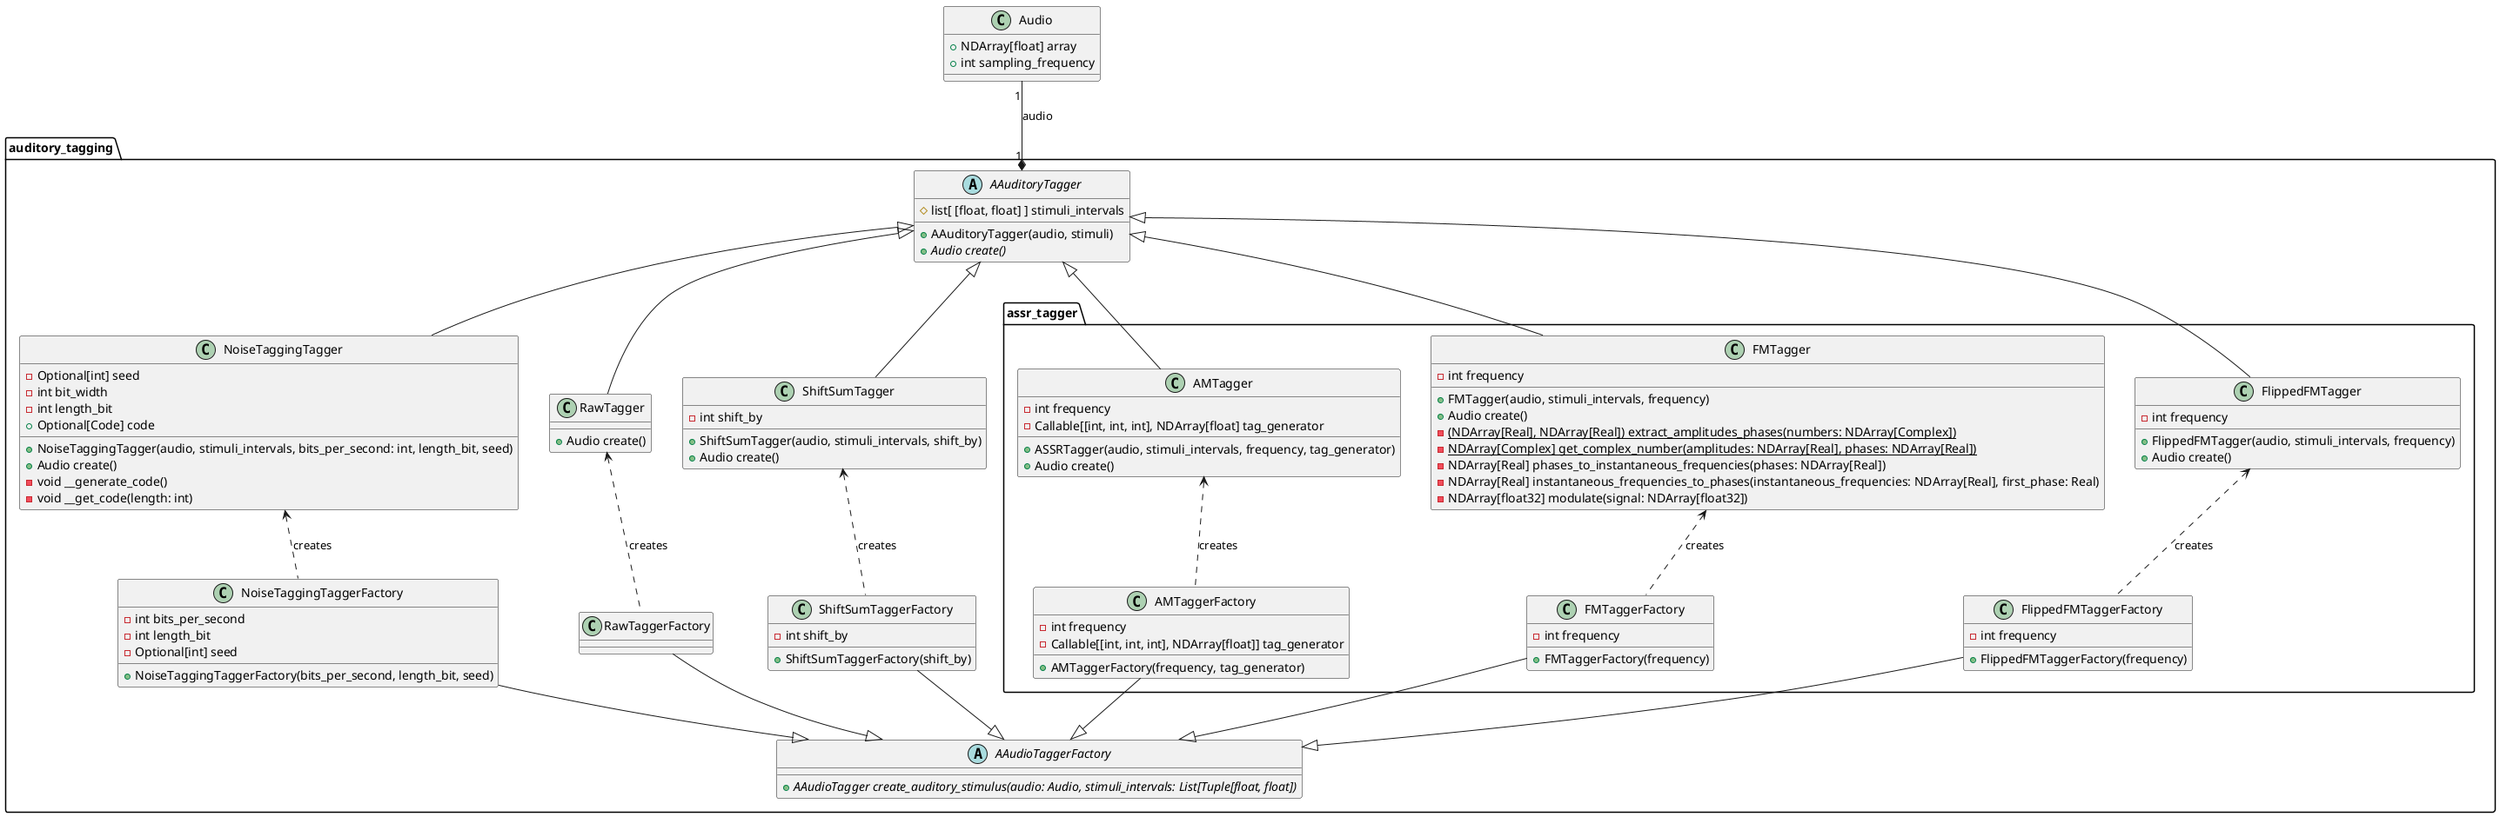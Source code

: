 @startuml

class Audio {
    +NDArray[float] array
    +int sampling_frequency
}

package auditory_tagging {
    abstract class AAuditoryTagger {
      #list[ [float, float] ] stimuli_intervals

      +AAuditoryTagger(audio, stimuli)
      +Audio {abstract} create()
    }

    AAuditoryTagger "1" *-u- "1" Audio: audio


    abstract class AAudioTaggerFactory {
      +AAudioTagger {abstract} create_auditory_stimulus(audio: Audio, stimuli_intervals: List[Tuple[float, float])
    }

    package assr_tagger {
        class AMTagger {
          -int frequency
          -Callable[[int, int, int], NDArray[float] tag_generator

          +ASSRTagger(audio, stimuli_intervals, frequency, tag_generator)
          +Audio create()
        }

        class FMTagger {
          -int frequency

          +FMTagger(audio, stimuli_intervals, frequency)
          +Audio create()
          -(NDArray[Real], NDArray[Real]) {static} extract_amplitudes_phases(numbers: NDArray[Complex])
          -NDArray[Complex] {static} get_complex_number(amplitudes: NDArray[Real], phases: NDArray[Real])
          -NDArray[Real] phases_to_instantaneous_frequencies(phases: NDArray[Real])
          -NDArray[Real] instantaneous_frequencies_to_phases(instantaneous_frequencies: NDArray[Real], first_phase: Real)
          -NDArray[float32] modulate(signal: NDArray[float32])

        }

        class FlippedFMTagger {
          -int frequency

          +FlippedFMTagger(audio, stimuli_intervals, frequency)
          +Audio create()

        }

        class AMTaggerFactory {
          -int frequency
          -Callable[[int, int, int], NDArray[float]] tag_generator

          +AMTaggerFactory(frequency, tag_generator)
        }

        class FlippedFMTaggerFactory {
          -int frequency

          +FlippedFMTaggerFactory(frequency)
        }

        class FMTaggerFactory {
          -int frequency

          +FMTaggerFactory(frequency)
        }
    }

    class NoiseTaggingTagger {
      -Optional[int] seed
      -int bit_width
      -int length_bit
      +Optional[Code] code

      +NoiseTaggingTagger(audio, stimuli_intervals, bits_per_second: int, length_bit, seed)
      +Audio create()
      -void __generate_code()
      -void __get_code(length: int)
    }

    class NoiseTaggingTaggerFactory {
      -int bits_per_second
      -int length_bit
      -Optional[int] seed

      +NoiseTaggingTaggerFactory(bits_per_second, length_bit, seed)
    }

    class RawTagger {
      +Audio create()
    }

    class RawTaggerFactory {
    }

    class ShiftSumTagger {
      -int shift_by

      +ShiftSumTagger(audio, stimuli_intervals, shift_by)
      +Audio create()
    }

    class ShiftSumTaggerFactory {
      -int shift_by
      +ShiftSumTaggerFactory(shift_by)
    }
}

AAuditoryTagger <|-- ShiftSumTagger
AAuditoryTagger <|-- RawTagger
AAuditoryTagger <|-- NoiseTaggingTagger
AAuditoryTagger <|-- AMTagger
AAuditoryTagger <|-- FMTagger
AAuditoryTagger <|-- FlippedFMTagger

AAudioTaggerFactory <|-u- ShiftSumTaggerFactory
AAudioTaggerFactory <|-u- AMTaggerFactory
AAudioTaggerFactory <|-u- FMTaggerFactory
AAudioTaggerFactory <|-u- FlippedFMTaggerFactory
AAudioTaggerFactory <|-u- NoiseTaggingTaggerFactory
AAudioTaggerFactory <|-u- RawTaggerFactory

ShiftSumTagger <.. ShiftSumTaggerFactory: "creates"
AMTagger <.. AMTaggerFactory: "creates"
FMTagger <.. FMTaggerFactory: "creates"
FlippedFMTagger <.. FlippedFMTaggerFactory: "creates"
NoiseTaggingTagger <.. NoiseTaggingTaggerFactory: "creates"
RawTagger <.. RawTaggerFactory: "creates"


@enduml